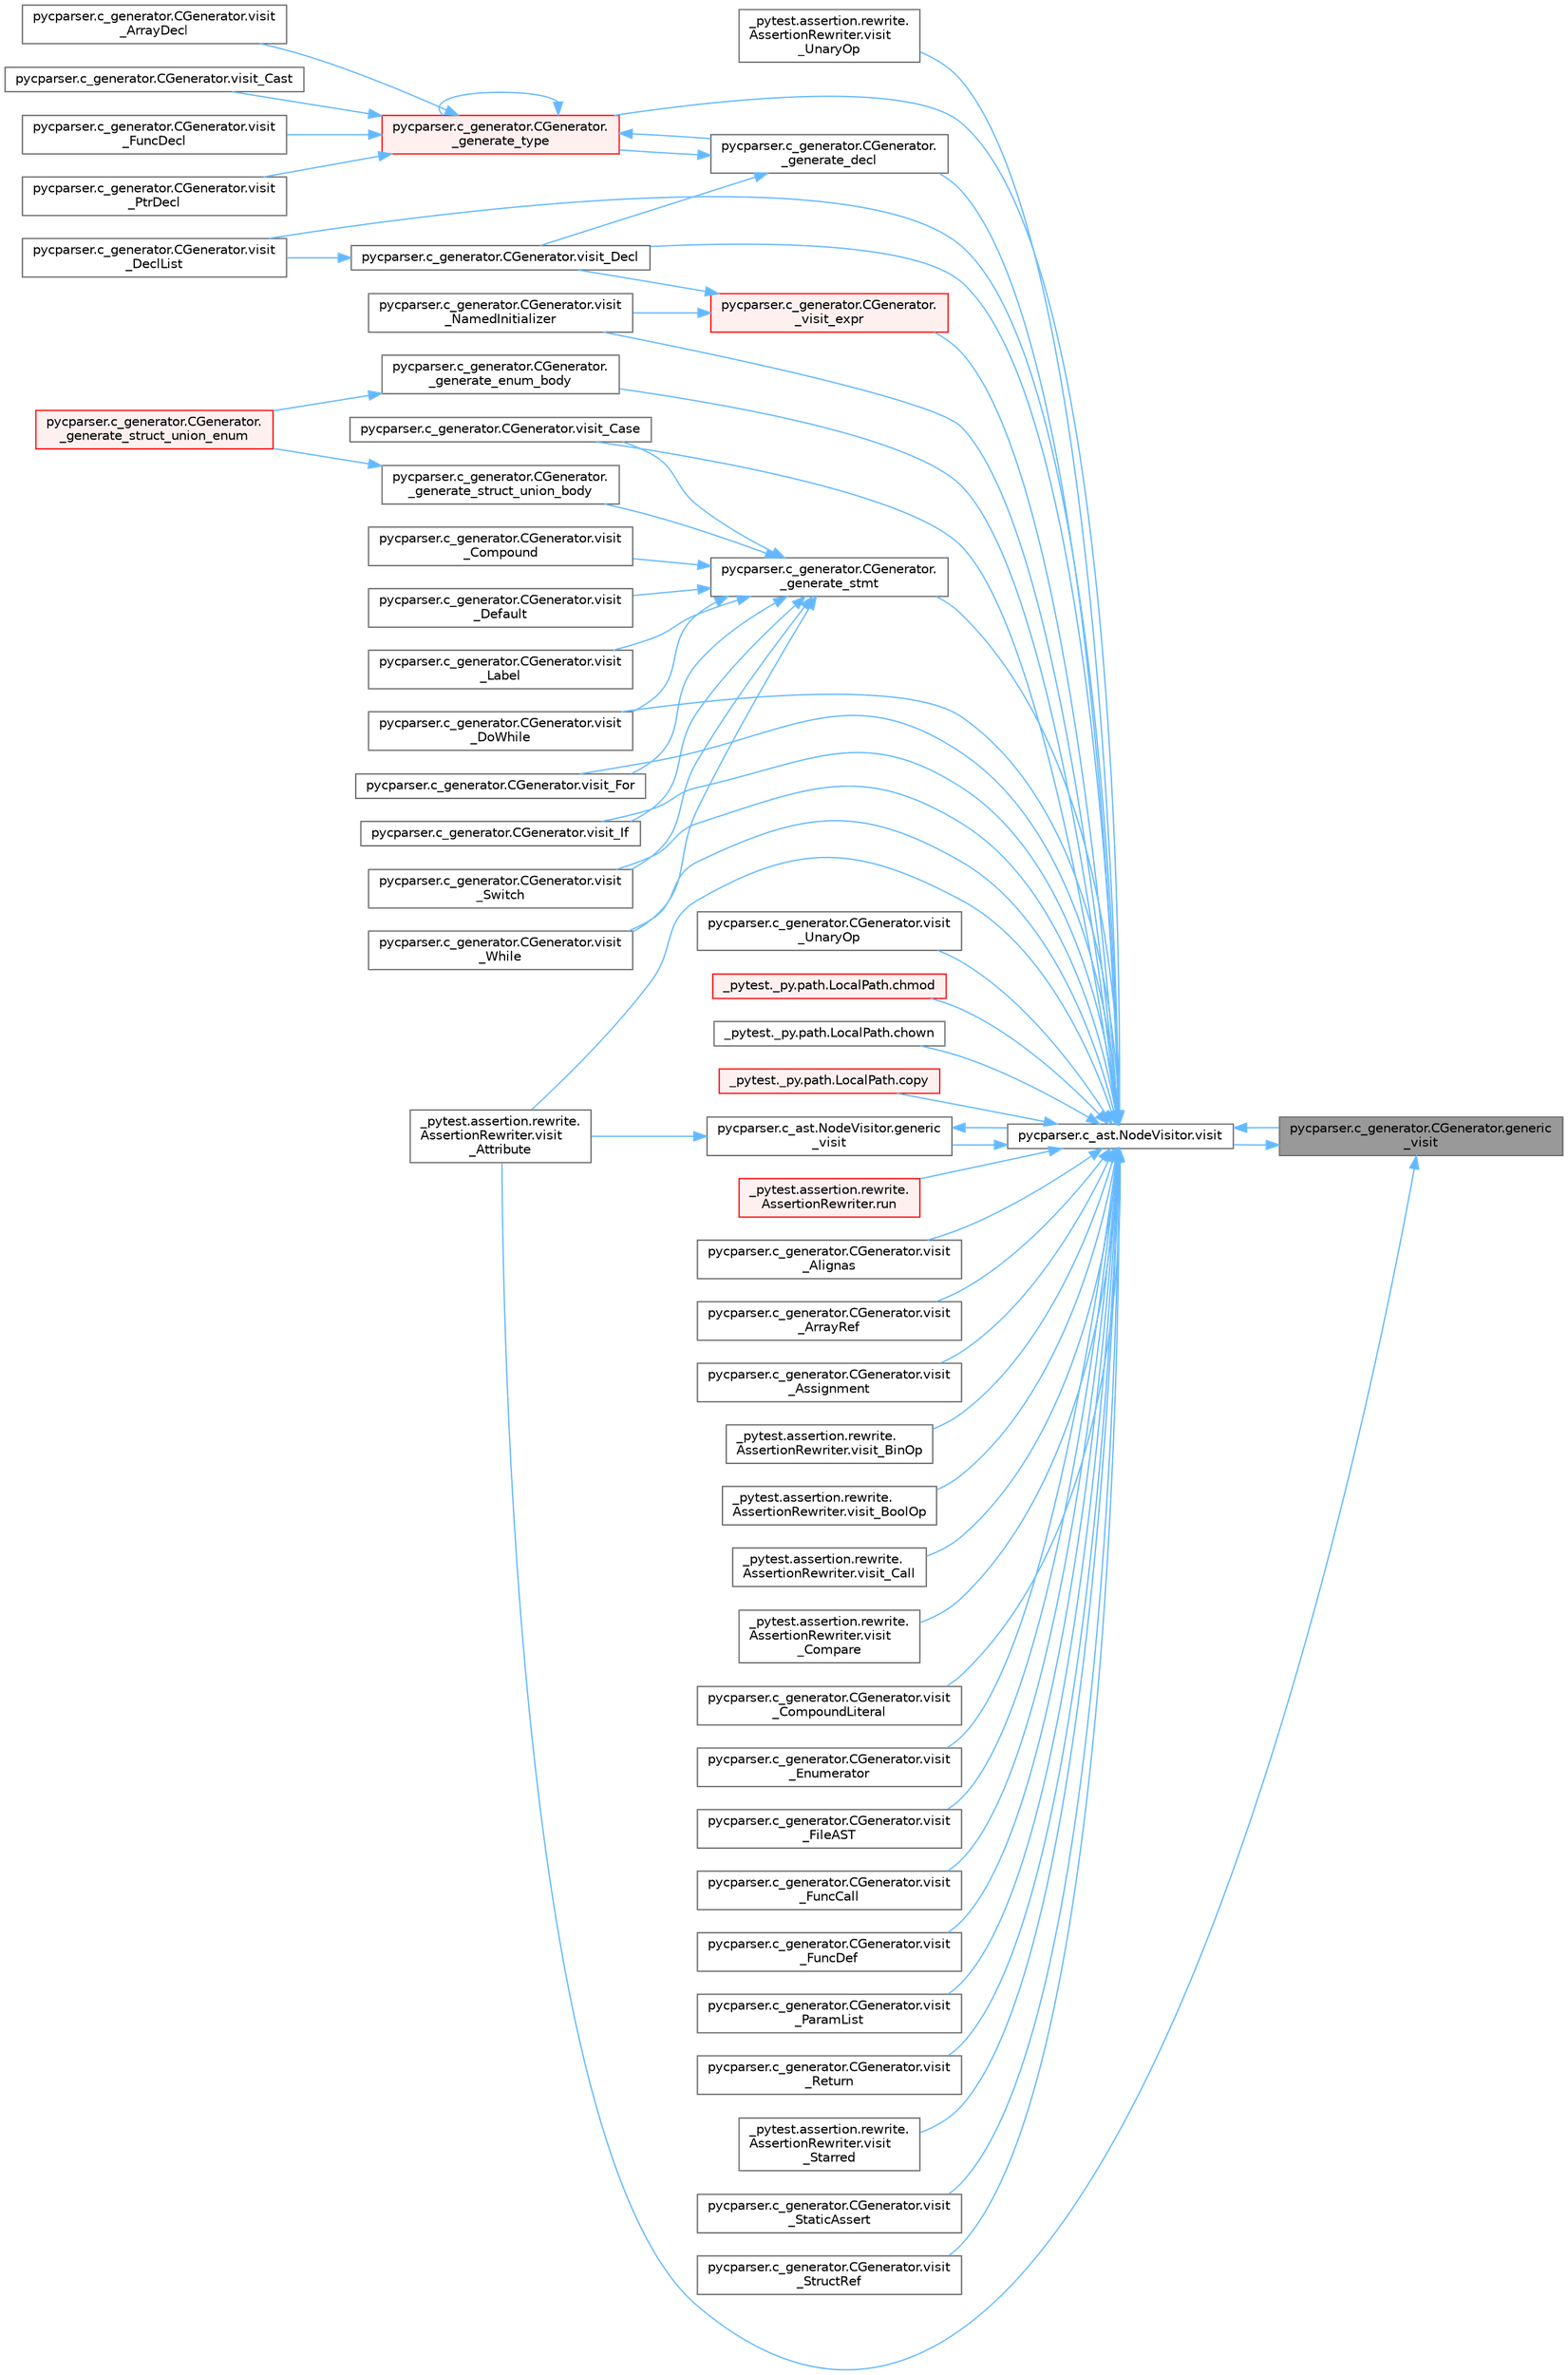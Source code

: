 digraph "pycparser.c_generator.CGenerator.generic_visit"
{
 // LATEX_PDF_SIZE
  bgcolor="transparent";
  edge [fontname=Helvetica,fontsize=10,labelfontname=Helvetica,labelfontsize=10];
  node [fontname=Helvetica,fontsize=10,shape=box,height=0.2,width=0.4];
  rankdir="RL";
  Node1 [id="Node000001",label="pycparser.c_generator.CGenerator.generic\l_visit",height=0.2,width=0.4,color="gray40", fillcolor="grey60", style="filled", fontcolor="black",tooltip=" "];
  Node1 -> Node2 [id="edge1_Node000001_Node000002",dir="back",color="steelblue1",style="solid",tooltip=" "];
  Node2 [id="Node000002",label="pycparser.c_ast.NodeVisitor.visit",height=0.2,width=0.4,color="grey40", fillcolor="white", style="filled",URL="$classpycparser_1_1c__ast_1_1_node_visitor.html#aee069cab7dda89d942b7f0ef2e3c65a3",tooltip=" "];
  Node2 -> Node3 [id="edge2_Node000002_Node000003",dir="back",color="steelblue1",style="solid",tooltip=" "];
  Node3 [id="Node000003",label="pycparser.c_generator.CGenerator.\l_generate_decl",height=0.2,width=0.4,color="grey40", fillcolor="white", style="filled",URL="$classpycparser_1_1c__generator_1_1_c_generator.html#ad28634c9e841d74cd84a3139f270b8b1",tooltip=" "];
  Node3 -> Node4 [id="edge3_Node000003_Node000004",dir="back",color="steelblue1",style="solid",tooltip=" "];
  Node4 [id="Node000004",label="pycparser.c_generator.CGenerator.\l_generate_type",height=0.2,width=0.4,color="red", fillcolor="#FFF0F0", style="filled",URL="$classpycparser_1_1c__generator_1_1_c_generator.html#a7feae3d5de21c89c71d9bb4b4102e58f",tooltip=" "];
  Node4 -> Node3 [id="edge4_Node000004_Node000003",dir="back",color="steelblue1",style="solid",tooltip=" "];
  Node4 -> Node4 [id="edge5_Node000004_Node000004",dir="back",color="steelblue1",style="solid",tooltip=" "];
  Node4 -> Node5 [id="edge6_Node000004_Node000005",dir="back",color="steelblue1",style="solid",tooltip=" "];
  Node5 [id="Node000005",label="pycparser.c_generator.CGenerator.visit\l_ArrayDecl",height=0.2,width=0.4,color="grey40", fillcolor="white", style="filled",URL="$classpycparser_1_1c__generator_1_1_c_generator.html#a4b41cd468b820e0182fc13bee0d859bd",tooltip=" "];
  Node4 -> Node6 [id="edge7_Node000004_Node000006",dir="back",color="steelblue1",style="solid",tooltip=" "];
  Node6 [id="Node000006",label="pycparser.c_generator.CGenerator.visit_Cast",height=0.2,width=0.4,color="grey40", fillcolor="white", style="filled",URL="$classpycparser_1_1c__generator_1_1_c_generator.html#af63aecb743230aca785db9543b755658",tooltip=" "];
  Node4 -> Node7 [id="edge8_Node000004_Node000007",dir="back",color="steelblue1",style="solid",tooltip=" "];
  Node7 [id="Node000007",label="pycparser.c_generator.CGenerator.visit\l_FuncDecl",height=0.2,width=0.4,color="grey40", fillcolor="white", style="filled",URL="$classpycparser_1_1c__generator_1_1_c_generator.html#afd896e0602829dc3b5a9fe15ad48daf4",tooltip=" "];
  Node4 -> Node8 [id="edge9_Node000004_Node000008",dir="back",color="steelblue1",style="solid",tooltip=" "];
  Node8 [id="Node000008",label="pycparser.c_generator.CGenerator.visit\l_PtrDecl",height=0.2,width=0.4,color="grey40", fillcolor="white", style="filled",URL="$classpycparser_1_1c__generator_1_1_c_generator.html#a77fcc3a5d92282b624304f974e58eeb8",tooltip=" "];
  Node3 -> Node12 [id="edge10_Node000003_Node000012",dir="back",color="steelblue1",style="solid",tooltip=" "];
  Node12 [id="Node000012",label="pycparser.c_generator.CGenerator.visit_Decl",height=0.2,width=0.4,color="grey40", fillcolor="white", style="filled",URL="$classpycparser_1_1c__generator_1_1_c_generator.html#af7abd387fa1068c613648bb4f29367f4",tooltip=" "];
  Node12 -> Node13 [id="edge11_Node000012_Node000013",dir="back",color="steelblue1",style="solid",tooltip=" "];
  Node13 [id="Node000013",label="pycparser.c_generator.CGenerator.visit\l_DeclList",height=0.2,width=0.4,color="grey40", fillcolor="white", style="filled",URL="$classpycparser_1_1c__generator_1_1_c_generator.html#acdd0b50bf31e60a7a6d4df50d627b124",tooltip=" "];
  Node2 -> Node14 [id="edge12_Node000002_Node000014",dir="back",color="steelblue1",style="solid",tooltip=" "];
  Node14 [id="Node000014",label="pycparser.c_generator.CGenerator.\l_generate_enum_body",height=0.2,width=0.4,color="grey40", fillcolor="white", style="filled",URL="$classpycparser_1_1c__generator_1_1_c_generator.html#a8d4605109d8a2a8b8b43cbc9fdbdca7b",tooltip=" "];
  Node14 -> Node15 [id="edge13_Node000014_Node000015",dir="back",color="steelblue1",style="solid",tooltip=" "];
  Node15 [id="Node000015",label="pycparser.c_generator.CGenerator.\l_generate_struct_union_enum",height=0.2,width=0.4,color="red", fillcolor="#FFF0F0", style="filled",URL="$classpycparser_1_1c__generator_1_1_c_generator.html#a306257353fdf4aaab0dfc9202eb40fc8",tooltip=" "];
  Node2 -> Node19 [id="edge14_Node000002_Node000019",dir="back",color="steelblue1",style="solid",tooltip=" "];
  Node19 [id="Node000019",label="pycparser.c_generator.CGenerator.\l_generate_stmt",height=0.2,width=0.4,color="grey40", fillcolor="white", style="filled",URL="$classpycparser_1_1c__generator_1_1_c_generator.html#ae84e636e6634466f8231fe4ad2970d3b",tooltip=" "];
  Node19 -> Node20 [id="edge15_Node000019_Node000020",dir="back",color="steelblue1",style="solid",tooltip=" "];
  Node20 [id="Node000020",label="pycparser.c_generator.CGenerator.\l_generate_struct_union_body",height=0.2,width=0.4,color="grey40", fillcolor="white", style="filled",URL="$classpycparser_1_1c__generator_1_1_c_generator.html#a1d6b74fda947011cb8c436d9bbfb9ce6",tooltip=" "];
  Node20 -> Node15 [id="edge16_Node000020_Node000015",dir="back",color="steelblue1",style="solid",tooltip=" "];
  Node19 -> Node21 [id="edge17_Node000019_Node000021",dir="back",color="steelblue1",style="solid",tooltip=" "];
  Node21 [id="Node000021",label="pycparser.c_generator.CGenerator.visit_Case",height=0.2,width=0.4,color="grey40", fillcolor="white", style="filled",URL="$classpycparser_1_1c__generator_1_1_c_generator.html#a23fe9a56897b5dfe5a59f9cafe46a355",tooltip=" "];
  Node19 -> Node22 [id="edge18_Node000019_Node000022",dir="back",color="steelblue1",style="solid",tooltip=" "];
  Node22 [id="Node000022",label="pycparser.c_generator.CGenerator.visit\l_Compound",height=0.2,width=0.4,color="grey40", fillcolor="white", style="filled",URL="$classpycparser_1_1c__generator_1_1_c_generator.html#a7f409594f3f7d3828773f0884c3af0d2",tooltip=" "];
  Node19 -> Node23 [id="edge19_Node000019_Node000023",dir="back",color="steelblue1",style="solid",tooltip=" "];
  Node23 [id="Node000023",label="pycparser.c_generator.CGenerator.visit\l_Default",height=0.2,width=0.4,color="grey40", fillcolor="white", style="filled",URL="$classpycparser_1_1c__generator_1_1_c_generator.html#ad6841c186cc85bf41d47c4102053bdcc",tooltip=" "];
  Node19 -> Node24 [id="edge20_Node000019_Node000024",dir="back",color="steelblue1",style="solid",tooltip=" "];
  Node24 [id="Node000024",label="pycparser.c_generator.CGenerator.visit\l_DoWhile",height=0.2,width=0.4,color="grey40", fillcolor="white", style="filled",URL="$classpycparser_1_1c__generator_1_1_c_generator.html#ac5c5ae078e4b4c3a11aeb2d22ce7f77d",tooltip=" "];
  Node19 -> Node25 [id="edge21_Node000019_Node000025",dir="back",color="steelblue1",style="solid",tooltip=" "];
  Node25 [id="Node000025",label="pycparser.c_generator.CGenerator.visit_For",height=0.2,width=0.4,color="grey40", fillcolor="white", style="filled",URL="$classpycparser_1_1c__generator_1_1_c_generator.html#ab4c68a0744d889adf4be724d35ada72b",tooltip=" "];
  Node19 -> Node26 [id="edge22_Node000019_Node000026",dir="back",color="steelblue1",style="solid",tooltip=" "];
  Node26 [id="Node000026",label="pycparser.c_generator.CGenerator.visit_If",height=0.2,width=0.4,color="grey40", fillcolor="white", style="filled",URL="$classpycparser_1_1c__generator_1_1_c_generator.html#af1acc9907810b49c9fc026fb9639e383",tooltip=" "];
  Node19 -> Node27 [id="edge23_Node000019_Node000027",dir="back",color="steelblue1",style="solid",tooltip=" "];
  Node27 [id="Node000027",label="pycparser.c_generator.CGenerator.visit\l_Label",height=0.2,width=0.4,color="grey40", fillcolor="white", style="filled",URL="$classpycparser_1_1c__generator_1_1_c_generator.html#a5755feebab7c07a1641557685b82ec5d",tooltip=" "];
  Node19 -> Node28 [id="edge24_Node000019_Node000028",dir="back",color="steelblue1",style="solid",tooltip=" "];
  Node28 [id="Node000028",label="pycparser.c_generator.CGenerator.visit\l_Switch",height=0.2,width=0.4,color="grey40", fillcolor="white", style="filled",URL="$classpycparser_1_1c__generator_1_1_c_generator.html#ac713e4aa0603f863cda4c2cb5f3a8179",tooltip=" "];
  Node19 -> Node29 [id="edge25_Node000019_Node000029",dir="back",color="steelblue1",style="solid",tooltip=" "];
  Node29 [id="Node000029",label="pycparser.c_generator.CGenerator.visit\l_While",height=0.2,width=0.4,color="grey40", fillcolor="white", style="filled",URL="$classpycparser_1_1c__generator_1_1_c_generator.html#a745e7062cc2c816f789af5fda5a33116",tooltip=" "];
  Node2 -> Node4 [id="edge26_Node000002_Node000004",dir="back",color="steelblue1",style="solid",tooltip=" "];
  Node2 -> Node30 [id="edge27_Node000002_Node000030",dir="back",color="steelblue1",style="solid",tooltip=" "];
  Node30 [id="Node000030",label="pycparser.c_generator.CGenerator.\l_visit_expr",height=0.2,width=0.4,color="red", fillcolor="#FFF0F0", style="filled",URL="$classpycparser_1_1c__generator_1_1_c_generator.html#a10fb63c7334393060194c9390f88a3ce",tooltip=" "];
  Node30 -> Node12 [id="edge28_Node000030_Node000012",dir="back",color="steelblue1",style="solid",tooltip=" "];
  Node30 -> Node41 [id="edge29_Node000030_Node000041",dir="back",color="steelblue1",style="solid",tooltip=" "];
  Node41 [id="Node000041",label="pycparser.c_generator.CGenerator.visit\l_NamedInitializer",height=0.2,width=0.4,color="grey40", fillcolor="white", style="filled",URL="$classpycparser_1_1c__generator_1_1_c_generator.html#a6b0e50ed3847979adecd40895faa91ad",tooltip=" "];
  Node2 -> Node43 [id="edge30_Node000002_Node000043",dir="back",color="steelblue1",style="solid",tooltip=" "];
  Node43 [id="Node000043",label="_pytest._py.path.LocalPath.chmod",height=0.2,width=0.4,color="red", fillcolor="#FFF0F0", style="filled",URL="$class__pytest_1_1__py_1_1path_1_1_local_path.html#acadeb1496b88c24c4bc3106fc2fa10ac",tooltip=" "];
  Node2 -> Node60 [id="edge31_Node000002_Node000060",dir="back",color="steelblue1",style="solid",tooltip=" "];
  Node60 [id="Node000060",label="_pytest._py.path.LocalPath.chown",height=0.2,width=0.4,color="grey40", fillcolor="white", style="filled",URL="$class__pytest_1_1__py_1_1path_1_1_local_path.html#ab4e5fd69053299260cd3a0d488a36b87",tooltip=" "];
  Node2 -> Node61 [id="edge32_Node000002_Node000061",dir="back",color="steelblue1",style="solid",tooltip=" "];
  Node61 [id="Node000061",label="_pytest._py.path.LocalPath.copy",height=0.2,width=0.4,color="red", fillcolor="#FFF0F0", style="filled",URL="$class__pytest_1_1__py_1_1path_1_1_local_path.html#a9eeecae0b90a7147e6bf23d6ea8fc6c0",tooltip=" "];
  Node2 -> Node3162 [id="edge33_Node000002_Node003162",dir="back",color="steelblue1",style="solid",tooltip=" "];
  Node3162 [id="Node003162",label="pycparser.c_ast.NodeVisitor.generic\l_visit",height=0.2,width=0.4,color="grey40", fillcolor="white", style="filled",URL="$classpycparser_1_1c__ast_1_1_node_visitor.html#a8dae1271d187b9c889e4d0173f447f88",tooltip=" "];
  Node3162 -> Node2 [id="edge34_Node003162_Node000002",dir="back",color="steelblue1",style="solid",tooltip=" "];
  Node3162 -> Node2010 [id="edge35_Node003162_Node002010",dir="back",color="steelblue1",style="solid",tooltip=" "];
  Node2010 [id="Node002010",label="_pytest.assertion.rewrite.\lAssertionRewriter.visit\l_Attribute",height=0.2,width=0.4,color="grey40", fillcolor="white", style="filled",URL="$class__pytest_1_1assertion_1_1rewrite_1_1_assertion_rewriter.html#a88d1eb4b76907b355d80546eb997e148",tooltip=" "];
  Node2 -> Node1 [id="edge36_Node000002_Node000001",dir="back",color="steelblue1",style="solid",tooltip=" "];
  Node2 -> Node3163 [id="edge37_Node000002_Node003163",dir="back",color="steelblue1",style="solid",tooltip=" "];
  Node3163 [id="Node003163",label="_pytest.assertion.rewrite.\lAssertionRewriter.run",height=0.2,width=0.4,color="red", fillcolor="#FFF0F0", style="filled",URL="$class__pytest_1_1assertion_1_1rewrite_1_1_assertion_rewriter.html#a7db15387d358437bed01a732b9bba610",tooltip=" "];
  Node2 -> Node3164 [id="edge38_Node000002_Node003164",dir="back",color="steelblue1",style="solid",tooltip=" "];
  Node3164 [id="Node003164",label="pycparser.c_generator.CGenerator.visit\l_Alignas",height=0.2,width=0.4,color="grey40", fillcolor="white", style="filled",URL="$classpycparser_1_1c__generator_1_1_c_generator.html#a5f73c3ec74461205c933efe14d1dedef",tooltip=" "];
  Node2 -> Node33 [id="edge39_Node000002_Node000033",dir="back",color="steelblue1",style="solid",tooltip=" "];
  Node33 [id="Node000033",label="pycparser.c_generator.CGenerator.visit\l_ArrayRef",height=0.2,width=0.4,color="grey40", fillcolor="white", style="filled",URL="$classpycparser_1_1c__generator_1_1_c_generator.html#af329f46e745ba34ca3ef648198c00476",tooltip=" "];
  Node2 -> Node37 [id="edge40_Node000002_Node000037",dir="back",color="steelblue1",style="solid",tooltip=" "];
  Node37 [id="Node000037",label="pycparser.c_generator.CGenerator.visit\l_Assignment",height=0.2,width=0.4,color="grey40", fillcolor="white", style="filled",URL="$classpycparser_1_1c__generator_1_1_c_generator.html#a17b4836ec5361c1f229e0f60040e6186",tooltip=" "];
  Node2 -> Node2010 [id="edge41_Node000002_Node002010",dir="back",color="steelblue1",style="solid",tooltip=" "];
  Node2 -> Node3165 [id="edge42_Node000002_Node003165",dir="back",color="steelblue1",style="solid",tooltip=" "];
  Node3165 [id="Node003165",label="_pytest.assertion.rewrite.\lAssertionRewriter.visit_BinOp",height=0.2,width=0.4,color="grey40", fillcolor="white", style="filled",URL="$class__pytest_1_1assertion_1_1rewrite_1_1_assertion_rewriter.html#ae9a1be472940c0948f47c8fa395ca30f",tooltip=" "];
  Node2 -> Node3166 [id="edge43_Node000002_Node003166",dir="back",color="steelblue1",style="solid",tooltip=" "];
  Node3166 [id="Node003166",label="_pytest.assertion.rewrite.\lAssertionRewriter.visit_BoolOp",height=0.2,width=0.4,color="grey40", fillcolor="white", style="filled",URL="$class__pytest_1_1assertion_1_1rewrite_1_1_assertion_rewriter.html#a6a878f452d413caa22e042820b8a5c8c",tooltip=" "];
  Node2 -> Node3167 [id="edge44_Node000002_Node003167",dir="back",color="steelblue1",style="solid",tooltip=" "];
  Node3167 [id="Node003167",label="_pytest.assertion.rewrite.\lAssertionRewriter.visit_Call",height=0.2,width=0.4,color="grey40", fillcolor="white", style="filled",URL="$class__pytest_1_1assertion_1_1rewrite_1_1_assertion_rewriter.html#a15b1851046e3f38aeb266ef69aece508",tooltip=" "];
  Node2 -> Node21 [id="edge45_Node000002_Node000021",dir="back",color="steelblue1",style="solid",tooltip=" "];
  Node2 -> Node3168 [id="edge46_Node000002_Node003168",dir="back",color="steelblue1",style="solid",tooltip=" "];
  Node3168 [id="Node003168",label="_pytest.assertion.rewrite.\lAssertionRewriter.visit\l_Compare",height=0.2,width=0.4,color="grey40", fillcolor="white", style="filled",URL="$class__pytest_1_1assertion_1_1rewrite_1_1_assertion_rewriter.html#a13e12e34df29d8d5a20ea32ab32e924d",tooltip=" "];
  Node2 -> Node3169 [id="edge47_Node000002_Node003169",dir="back",color="steelblue1",style="solid",tooltip=" "];
  Node3169 [id="Node003169",label="pycparser.c_generator.CGenerator.visit\l_CompoundLiteral",height=0.2,width=0.4,color="grey40", fillcolor="white", style="filled",URL="$classpycparser_1_1c__generator_1_1_c_generator.html#ad0f6f124bbaad714579e79fe18163a67",tooltip=" "];
  Node2 -> Node12 [id="edge48_Node000002_Node000012",dir="back",color="steelblue1",style="solid",tooltip=" "];
  Node2 -> Node13 [id="edge49_Node000002_Node000013",dir="back",color="steelblue1",style="solid",tooltip=" "];
  Node2 -> Node24 [id="edge50_Node000002_Node000024",dir="back",color="steelblue1",style="solid",tooltip=" "];
  Node2 -> Node3170 [id="edge51_Node000002_Node003170",dir="back",color="steelblue1",style="solid",tooltip=" "];
  Node3170 [id="Node003170",label="pycparser.c_generator.CGenerator.visit\l_Enumerator",height=0.2,width=0.4,color="grey40", fillcolor="white", style="filled",URL="$classpycparser_1_1c__generator_1_1_c_generator.html#a82be078e308351e1e0f56c161fce2653",tooltip=" "];
  Node2 -> Node3171 [id="edge52_Node000002_Node003171",dir="back",color="steelblue1",style="solid",tooltip=" "];
  Node3171 [id="Node003171",label="pycparser.c_generator.CGenerator.visit\l_FileAST",height=0.2,width=0.4,color="grey40", fillcolor="white", style="filled",URL="$classpycparser_1_1c__generator_1_1_c_generator.html#aebfee896844a83b320319d3668819c25",tooltip=" "];
  Node2 -> Node25 [id="edge53_Node000002_Node000025",dir="back",color="steelblue1",style="solid",tooltip=" "];
  Node2 -> Node34 [id="edge54_Node000002_Node000034",dir="back",color="steelblue1",style="solid",tooltip=" "];
  Node34 [id="Node000034",label="pycparser.c_generator.CGenerator.visit\l_FuncCall",height=0.2,width=0.4,color="grey40", fillcolor="white", style="filled",URL="$classpycparser_1_1c__generator_1_1_c_generator.html#a5011f2ea0cbd05b2b8bd7883ace1bb06",tooltip=" "];
  Node2 -> Node3172 [id="edge55_Node000002_Node003172",dir="back",color="steelblue1",style="solid",tooltip=" "];
  Node3172 [id="Node003172",label="pycparser.c_generator.CGenerator.visit\l_FuncDef",height=0.2,width=0.4,color="grey40", fillcolor="white", style="filled",URL="$classpycparser_1_1c__generator_1_1_c_generator.html#af620094bd7ffe7dcf9f214b027351ee3",tooltip=" "];
  Node2 -> Node26 [id="edge56_Node000002_Node000026",dir="back",color="steelblue1",style="solid",tooltip=" "];
  Node2 -> Node41 [id="edge57_Node000002_Node000041",dir="back",color="steelblue1",style="solid",tooltip=" "];
  Node2 -> Node3173 [id="edge58_Node000002_Node003173",dir="back",color="steelblue1",style="solid",tooltip=" "];
  Node3173 [id="Node003173",label="pycparser.c_generator.CGenerator.visit\l_ParamList",height=0.2,width=0.4,color="grey40", fillcolor="white", style="filled",URL="$classpycparser_1_1c__generator_1_1_c_generator.html#a4af5108f0d42d56a6be5d098ba3a929a",tooltip=" "];
  Node2 -> Node3174 [id="edge59_Node000002_Node003174",dir="back",color="steelblue1",style="solid",tooltip=" "];
  Node3174 [id="Node003174",label="pycparser.c_generator.CGenerator.visit\l_Return",height=0.2,width=0.4,color="grey40", fillcolor="white", style="filled",URL="$classpycparser_1_1c__generator_1_1_c_generator.html#a24418675b6092781a21217f5c682fa22",tooltip=" "];
  Node2 -> Node3175 [id="edge60_Node000002_Node003175",dir="back",color="steelblue1",style="solid",tooltip=" "];
  Node3175 [id="Node003175",label="_pytest.assertion.rewrite.\lAssertionRewriter.visit\l_Starred",height=0.2,width=0.4,color="grey40", fillcolor="white", style="filled",URL="$class__pytest_1_1assertion_1_1rewrite_1_1_assertion_rewriter.html#ade99c855fbcf80ed6d123ddc257b9e8d",tooltip=" "];
  Node2 -> Node3176 [id="edge61_Node000002_Node003176",dir="back",color="steelblue1",style="solid",tooltip=" "];
  Node3176 [id="Node003176",label="pycparser.c_generator.CGenerator.visit\l_StaticAssert",height=0.2,width=0.4,color="grey40", fillcolor="white", style="filled",URL="$classpycparser_1_1c__generator_1_1_c_generator.html#a1c1d7c9370a139fa06705ae8f4fa697e",tooltip=" "];
  Node2 -> Node35 [id="edge62_Node000002_Node000035",dir="back",color="steelblue1",style="solid",tooltip=" "];
  Node35 [id="Node000035",label="pycparser.c_generator.CGenerator.visit\l_StructRef",height=0.2,width=0.4,color="grey40", fillcolor="white", style="filled",URL="$classpycparser_1_1c__generator_1_1_c_generator.html#aaff86f0232090cbd5863133d719006ea",tooltip=" "];
  Node2 -> Node28 [id="edge63_Node000002_Node000028",dir="back",color="steelblue1",style="solid",tooltip=" "];
  Node2 -> Node3177 [id="edge64_Node000002_Node003177",dir="back",color="steelblue1",style="solid",tooltip=" "];
  Node3177 [id="Node003177",label="_pytest.assertion.rewrite.\lAssertionRewriter.visit\l_UnaryOp",height=0.2,width=0.4,color="grey40", fillcolor="white", style="filled",URL="$class__pytest_1_1assertion_1_1rewrite_1_1_assertion_rewriter.html#a80563fc7ffa9b8c152413d86c90b32ea",tooltip=" "];
  Node2 -> Node36 [id="edge65_Node000002_Node000036",dir="back",color="steelblue1",style="solid",tooltip=" "];
  Node36 [id="Node000036",label="pycparser.c_generator.CGenerator.visit\l_UnaryOp",height=0.2,width=0.4,color="grey40", fillcolor="white", style="filled",URL="$classpycparser_1_1c__generator_1_1_c_generator.html#abd66e065cf34a736699e4021ecf46b3b",tooltip=" "];
  Node2 -> Node29 [id="edge66_Node000002_Node000029",dir="back",color="steelblue1",style="solid",tooltip=" "];
  Node1 -> Node2010 [id="edge67_Node000001_Node002010",dir="back",color="steelblue1",style="solid",tooltip=" "];
}
